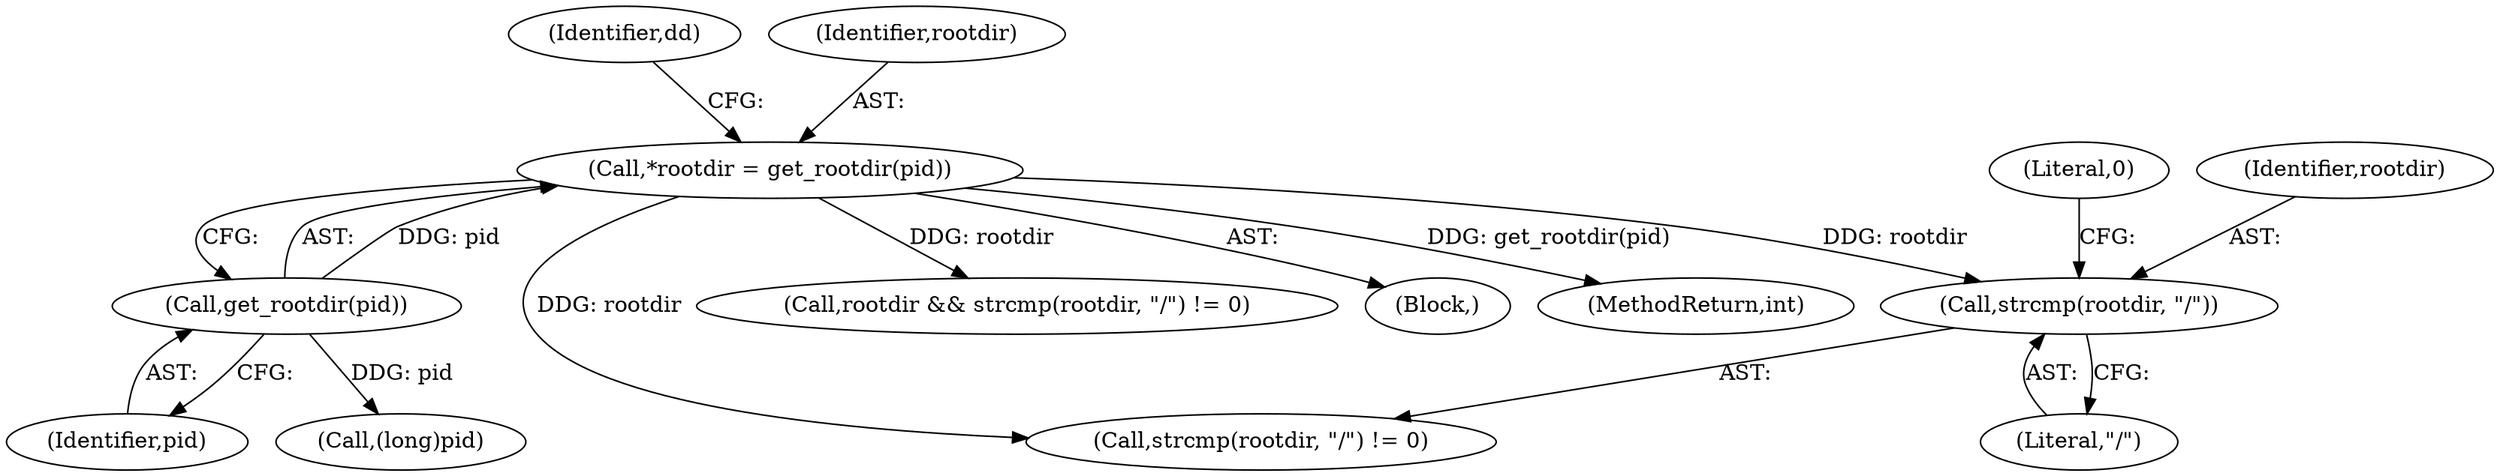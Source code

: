 digraph "0_abrt_4f2c1ddd3e3b81d2d5146b883115371f1cada9f9@API" {
"1000637" [label="(Call,strcmp(rootdir, \"/\"))"];
"1000626" [label="(Call,*rootdir = get_rootdir(pid))"];
"1000628" [label="(Call,get_rootdir(pid))"];
"1000624" [label="(Block,)"];
"1000631" [label="(Identifier,dd)"];
"1000637" [label="(Call,strcmp(rootdir, \"/\"))"];
"1001180" [label="(MethodReturn,int)"];
"1000639" [label="(Literal,\"/\")"];
"1000629" [label="(Identifier,pid)"];
"1000650" [label="(Call,(long)pid)"];
"1000640" [label="(Literal,0)"];
"1000638" [label="(Identifier,rootdir)"];
"1000628" [label="(Call,get_rootdir(pid))"];
"1000627" [label="(Identifier,rootdir)"];
"1000636" [label="(Call,strcmp(rootdir, \"/\") != 0)"];
"1000626" [label="(Call,*rootdir = get_rootdir(pid))"];
"1000634" [label="(Call,rootdir && strcmp(rootdir, \"/\") != 0)"];
"1000637" -> "1000636"  [label="AST: "];
"1000637" -> "1000639"  [label="CFG: "];
"1000638" -> "1000637"  [label="AST: "];
"1000639" -> "1000637"  [label="AST: "];
"1000640" -> "1000637"  [label="CFG: "];
"1000626" -> "1000637"  [label="DDG: rootdir"];
"1000626" -> "1000624"  [label="AST: "];
"1000626" -> "1000628"  [label="CFG: "];
"1000627" -> "1000626"  [label="AST: "];
"1000628" -> "1000626"  [label="AST: "];
"1000631" -> "1000626"  [label="CFG: "];
"1000626" -> "1001180"  [label="DDG: get_rootdir(pid)"];
"1000628" -> "1000626"  [label="DDG: pid"];
"1000626" -> "1000634"  [label="DDG: rootdir"];
"1000626" -> "1000636"  [label="DDG: rootdir"];
"1000628" -> "1000629"  [label="CFG: "];
"1000629" -> "1000628"  [label="AST: "];
"1000628" -> "1000650"  [label="DDG: pid"];
}
